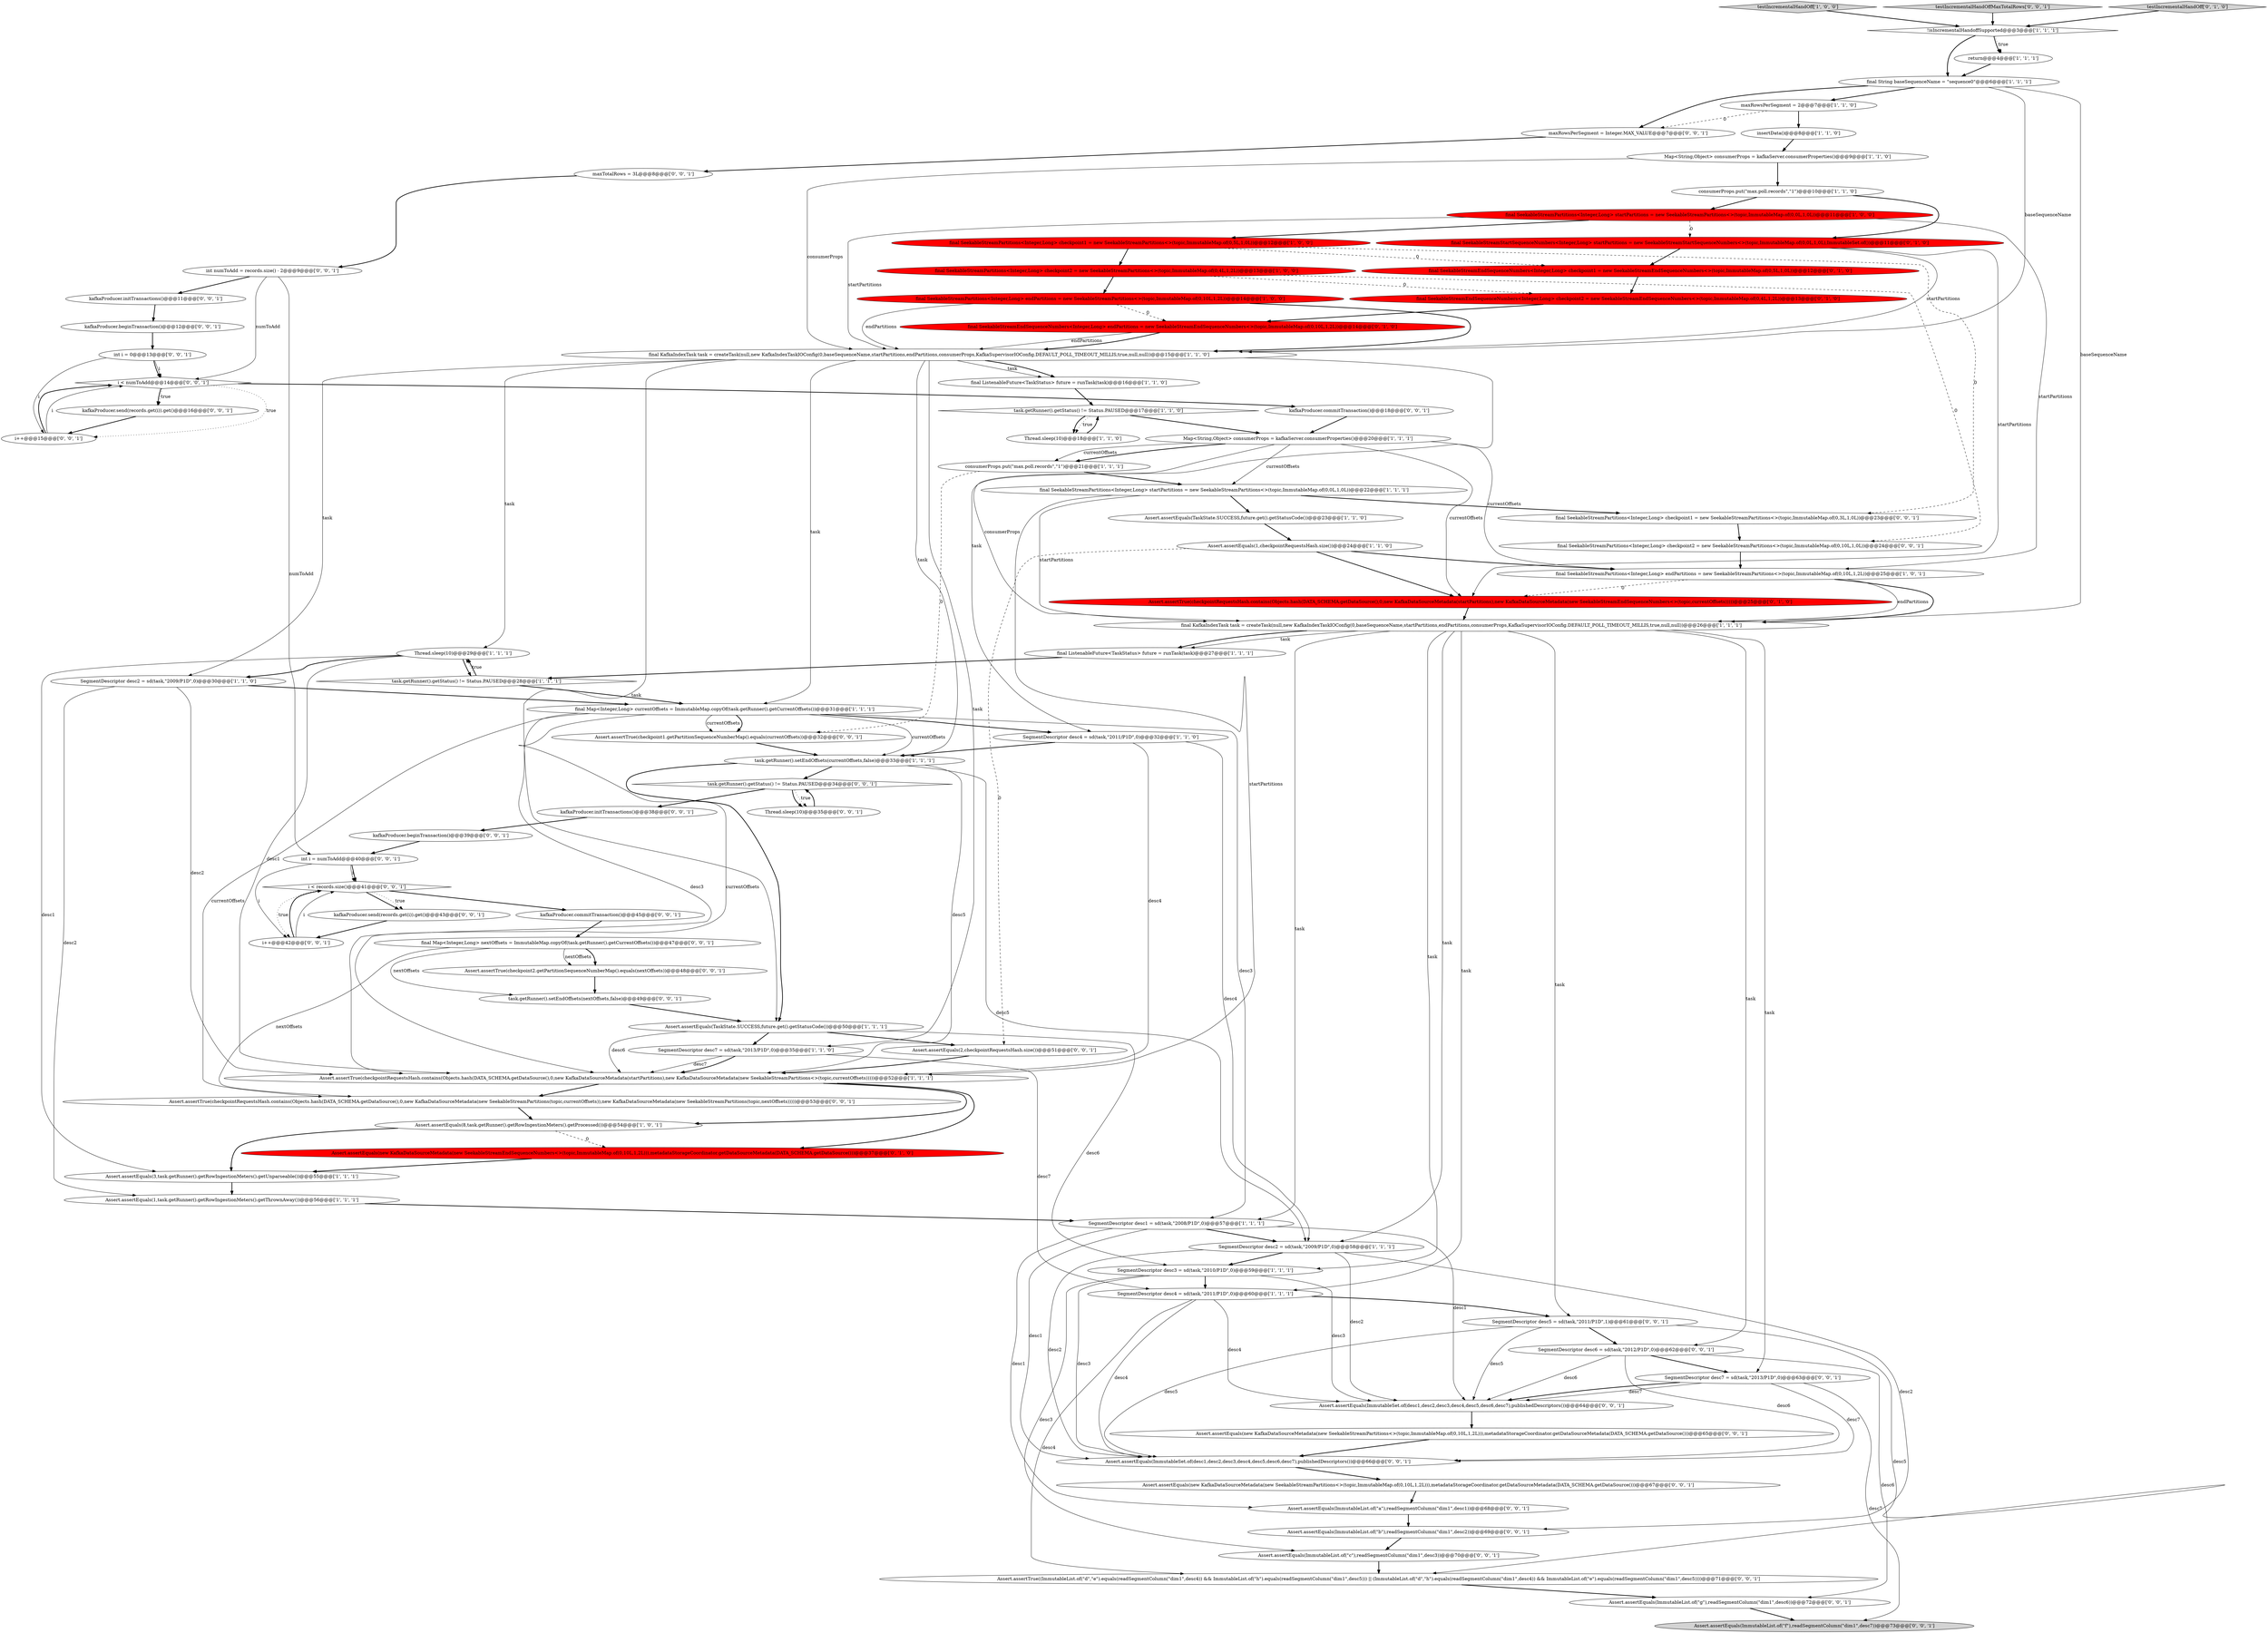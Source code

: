 digraph {
28 [style = filled, label = "final KafkaIndexTask task = createTask(null,new KafkaIndexTaskIOConfig(0,baseSequenceName,startPartitions,endPartitions,consumerProps,KafkaSupervisorIOConfig.DEFAULT_POLL_TIMEOUT_MILLIS,true,null,null))@@@15@@@['1', '1', '0']", fillcolor = white, shape = ellipse image = "AAA0AAABBB1BBB"];
34 [style = filled, label = "Thread.sleep(10)@@@29@@@['1', '1', '1']", fillcolor = white, shape = ellipse image = "AAA0AAABBB1BBB"];
61 [style = filled, label = "Assert.assertEquals(ImmutableList.of(\"a\"),readSegmentColumn(\"dim1\",desc1))@@@68@@@['0', '0', '1']", fillcolor = white, shape = ellipse image = "AAA0AAABBB3BBB"];
6 [style = filled, label = "!isIncrementalHandoffSupported@@@3@@@['1', '1', '1']", fillcolor = white, shape = diamond image = "AAA0AAABBB1BBB"];
68 [style = filled, label = "final SeekableStreamPartitions<Integer,Long> checkpoint2 = new SeekableStreamPartitions<>(topic,ImmutableMap.of(0,10L,1,0L))@@@24@@@['0', '0', '1']", fillcolor = white, shape = ellipse image = "AAA0AAABBB3BBB"];
39 [style = filled, label = "SegmentDescriptor desc7 = sd(task,\"2013/P1D\",0)@@@35@@@['1', '1', '0']", fillcolor = white, shape = ellipse image = "AAA0AAABBB1BBB"];
51 [style = filled, label = "Assert.assertTrue(checkpoint2.getPartitionSequenceNumberMap().equals(nextOffsets))@@@48@@@['0', '0', '1']", fillcolor = white, shape = ellipse image = "AAA0AAABBB3BBB"];
49 [style = filled, label = "Assert.assertEquals(ImmutableList.of(\"f\"),readSegmentColumn(\"dim1\",desc7))@@@73@@@['0', '0', '1']", fillcolor = lightgray, shape = ellipse image = "AAA0AAABBB3BBB"];
7 [style = filled, label = "SegmentDescriptor desc4 = sd(task,\"2011/P1D\",0)@@@32@@@['1', '1', '0']", fillcolor = white, shape = ellipse image = "AAA0AAABBB1BBB"];
60 [style = filled, label = "int i = numToAdd@@@40@@@['0', '0', '1']", fillcolor = white, shape = ellipse image = "AAA0AAABBB3BBB"];
53 [style = filled, label = "SegmentDescriptor desc5 = sd(task,\"2011/P1D\",1)@@@61@@@['0', '0', '1']", fillcolor = white, shape = ellipse image = "AAA0AAABBB3BBB"];
12 [style = filled, label = "final SeekableStreamPartitions<Integer,Long> checkpoint1 = new SeekableStreamPartitions<>(topic,ImmutableMap.of(0,5L,1,0L))@@@12@@@['1', '0', '0']", fillcolor = red, shape = ellipse image = "AAA1AAABBB1BBB"];
0 [style = filled, label = "testIncrementalHandOff['1', '0', '0']", fillcolor = lightgray, shape = diamond image = "AAA0AAABBB1BBB"];
32 [style = filled, label = "Map<String,Object> consumerProps = kafkaServer.consumerProperties()@@@20@@@['1', '1', '1']", fillcolor = white, shape = ellipse image = "AAA0AAABBB1BBB"];
1 [style = filled, label = "Assert.assertEquals(TaskState.SUCCESS,future.get().getStatusCode())@@@23@@@['1', '1', '0']", fillcolor = white, shape = ellipse image = "AAA0AAABBB1BBB"];
73 [style = filled, label = "kafkaProducer.beginTransaction()@@@39@@@['0', '0', '1']", fillcolor = white, shape = ellipse image = "AAA0AAABBB3BBB"];
75 [style = filled, label = "kafkaProducer.beginTransaction()@@@12@@@['0', '0', '1']", fillcolor = white, shape = ellipse image = "AAA0AAABBB3BBB"];
67 [style = filled, label = "Assert.assertTrue(checkpoint1.getPartitionSequenceNumberMap().equals(currentOffsets))@@@32@@@['0', '0', '1']", fillcolor = white, shape = ellipse image = "AAA0AAABBB3BBB"];
46 [style = filled, label = "final SeekableStreamEndSequenceNumbers<Integer,Long> checkpoint1 = new SeekableStreamEndSequenceNumbers<>(topic,ImmutableMap.of(0,5L,1,0L))@@@12@@@['0', '1', '0']", fillcolor = red, shape = ellipse image = "AAA1AAABBB2BBB"];
29 [style = filled, label = "insertData()@@@8@@@['1', '1', '0']", fillcolor = white, shape = ellipse image = "AAA0AAABBB1BBB"];
50 [style = filled, label = "kafkaProducer.send(records.get(i)).get()@@@43@@@['0', '0', '1']", fillcolor = white, shape = ellipse image = "AAA0AAABBB3BBB"];
45 [style = filled, label = "final SeekableStreamEndSequenceNumbers<Integer,Long> endPartitions = new SeekableStreamEndSequenceNumbers<>(topic,ImmutableMap.of(0,10L,1,2L))@@@14@@@['0', '1', '0']", fillcolor = red, shape = ellipse image = "AAA1AAABBB2BBB"];
47 [style = filled, label = "kafkaProducer.send(records.get(i)).get()@@@16@@@['0', '0', '1']", fillcolor = white, shape = ellipse image = "AAA0AAABBB3BBB"];
69 [style = filled, label = "Assert.assertTrue((ImmutableList.of(\"d\",\"e\").equals(readSegmentColumn(\"dim1\",desc4)) && ImmutableList.of(\"h\").equals(readSegmentColumn(\"dim1\",desc5))) || (ImmutableList.of(\"d\",\"h\").equals(readSegmentColumn(\"dim1\",desc4)) && ImmutableList.of(\"e\").equals(readSegmentColumn(\"dim1\",desc5))))@@@71@@@['0', '0', '1']", fillcolor = white, shape = ellipse image = "AAA0AAABBB3BBB"];
87 [style = filled, label = "maxTotalRows = 3L@@@8@@@['0', '0', '1']", fillcolor = white, shape = ellipse image = "AAA0AAABBB3BBB"];
52 [style = filled, label = "Assert.assertEquals(ImmutableSet.of(desc1,desc2,desc3,desc4,desc5,desc6,desc7),publishedDescriptors())@@@64@@@['0', '0', '1']", fillcolor = white, shape = ellipse image = "AAA0AAABBB3BBB"];
64 [style = filled, label = "Assert.assertEquals(ImmutableList.of(\"c\"),readSegmentColumn(\"dim1\",desc3))@@@70@@@['0', '0', '1']", fillcolor = white, shape = ellipse image = "AAA0AAABBB3BBB"];
37 [style = filled, label = "Assert.assertEquals(3,task.getRunner().getRowIngestionMeters().getUnparseable())@@@55@@@['1', '1', '1']", fillcolor = white, shape = ellipse image = "AAA0AAABBB1BBB"];
86 [style = filled, label = "task.getRunner().setEndOffsets(nextOffsets,false)@@@49@@@['0', '0', '1']", fillcolor = white, shape = ellipse image = "AAA0AAABBB3BBB"];
9 [style = filled, label = "maxRowsPerSegment = 2@@@7@@@['1', '1', '0']", fillcolor = white, shape = ellipse image = "AAA0AAABBB1BBB"];
26 [style = filled, label = "consumerProps.put(\"max.poll.records\",\"1\")@@@10@@@['1', '1', '0']", fillcolor = white, shape = ellipse image = "AAA0AAABBB1BBB"];
57 [style = filled, label = "Assert.assertEquals(new KafkaDataSourceMetadata(new SeekableStreamPartitions<>(topic,ImmutableMap.of(0,10L,1,2L))),metadataStorageCoordinator.getDataSourceMetadata(DATA_SCHEMA.getDataSource()))@@@65@@@['0', '0', '1']", fillcolor = white, shape = ellipse image = "AAA0AAABBB3BBB"];
3 [style = filled, label = "task.getRunner().setEndOffsets(currentOffsets,false)@@@33@@@['1', '1', '1']", fillcolor = white, shape = ellipse image = "AAA0AAABBB1BBB"];
40 [style = filled, label = "Assert.assertEquals(new KafkaDataSourceMetadata(new SeekableStreamEndSequenceNumbers<>(topic,ImmutableMap.of(0,10L,1,2L))),metadataStorageCoordinator.getDataSourceMetadata(DATA_SCHEMA.getDataSource()))@@@37@@@['0', '1', '0']", fillcolor = red, shape = ellipse image = "AAA1AAABBB2BBB"];
33 [style = filled, label = "final ListenableFuture<TaskStatus> future = runTask(task)@@@27@@@['1', '1', '1']", fillcolor = white, shape = ellipse image = "AAA0AAABBB1BBB"];
74 [style = filled, label = "testIncrementalHandOffMaxTotalRows['0', '0', '1']", fillcolor = lightgray, shape = diamond image = "AAA0AAABBB3BBB"];
81 [style = filled, label = "SegmentDescriptor desc6 = sd(task,\"2012/P1D\",0)@@@62@@@['0', '0', '1']", fillcolor = white, shape = ellipse image = "AAA0AAABBB3BBB"];
24 [style = filled, label = "Thread.sleep(10)@@@18@@@['1', '1', '0']", fillcolor = white, shape = ellipse image = "AAA0AAABBB1BBB"];
70 [style = filled, label = "Assert.assertTrue(checkpointRequestsHash.contains(Objects.hash(DATA_SCHEMA.getDataSource(),0,new KafkaDataSourceMetadata(new SeekableStreamPartitions(topic,currentOffsets)),new KafkaDataSourceMetadata(new SeekableStreamPartitions(topic,nextOffsets)))))@@@53@@@['0', '0', '1']", fillcolor = white, shape = ellipse image = "AAA0AAABBB3BBB"];
65 [style = filled, label = "final SeekableStreamPartitions<Integer,Long> checkpoint1 = new SeekableStreamPartitions<>(topic,ImmutableMap.of(0,3L,1,0L))@@@23@@@['0', '0', '1']", fillcolor = white, shape = ellipse image = "AAA0AAABBB3BBB"];
4 [style = filled, label = "final SeekableStreamPartitions<Integer,Long> startPartitions = new SeekableStreamPartitions<>(topic,ImmutableMap.of(0,0L,1,0L))@@@22@@@['1', '1', '1']", fillcolor = white, shape = ellipse image = "AAA0AAABBB1BBB"];
72 [style = filled, label = "kafkaProducer.initTransactions()@@@38@@@['0', '0', '1']", fillcolor = white, shape = ellipse image = "AAA0AAABBB3BBB"];
85 [style = filled, label = "final Map<Integer,Long> nextOffsets = ImmutableMap.copyOf(task.getRunner().getCurrentOffsets())@@@47@@@['0', '0', '1']", fillcolor = white, shape = ellipse image = "AAA0AAABBB3BBB"];
38 [style = filled, label = "SegmentDescriptor desc3 = sd(task,\"2010/P1D\",0)@@@59@@@['1', '1', '1']", fillcolor = white, shape = ellipse image = "AAA0AAABBB1BBB"];
22 [style = filled, label = "SegmentDescriptor desc2 = sd(task,\"2009/P1D\",0)@@@58@@@['1', '1', '1']", fillcolor = white, shape = ellipse image = "AAA0AAABBB1BBB"];
43 [style = filled, label = "testIncrementalHandOff['0', '1', '0']", fillcolor = lightgray, shape = diamond image = "AAA0AAABBB2BBB"];
80 [style = filled, label = "kafkaProducer.initTransactions()@@@11@@@['0', '0', '1']", fillcolor = white, shape = ellipse image = "AAA0AAABBB3BBB"];
18 [style = filled, label = "SegmentDescriptor desc1 = sd(task,\"2008/P1D\",0)@@@57@@@['1', '1', '1']", fillcolor = white, shape = ellipse image = "AAA0AAABBB1BBB"];
35 [style = filled, label = "return@@@4@@@['1', '1', '1']", fillcolor = white, shape = ellipse image = "AAA0AAABBB1BBB"];
27 [style = filled, label = "final SeekableStreamPartitions<Integer,Long> endPartitions = new SeekableStreamPartitions<>(topic,ImmutableMap.of(0,10L,1,2L))@@@14@@@['1', '0', '0']", fillcolor = red, shape = ellipse image = "AAA1AAABBB1BBB"];
63 [style = filled, label = "kafkaProducer.commitTransaction()@@@18@@@['0', '0', '1']", fillcolor = white, shape = ellipse image = "AAA0AAABBB3BBB"];
2 [style = filled, label = "Assert.assertTrue(checkpointRequestsHash.contains(Objects.hash(DATA_SCHEMA.getDataSource(),0,new KafkaDataSourceMetadata(startPartitions),new KafkaDataSourceMetadata(new SeekableStreamPartitions<>(topic,currentOffsets)))))@@@52@@@['1', '1', '1']", fillcolor = white, shape = ellipse image = "AAA0AAABBB1BBB"];
13 [style = filled, label = "final ListenableFuture<TaskStatus> future = runTask(task)@@@16@@@['1', '1', '0']", fillcolor = white, shape = ellipse image = "AAA0AAABBB1BBB"];
36 [style = filled, label = "task.getRunner().getStatus() != Status.PAUSED@@@28@@@['1', '1', '1']", fillcolor = white, shape = diamond image = "AAA0AAABBB1BBB"];
16 [style = filled, label = "final KafkaIndexTask task = createTask(null,new KafkaIndexTaskIOConfig(0,baseSequenceName,startPartitions,endPartitions,consumerProps,KafkaSupervisorIOConfig.DEFAULT_POLL_TIMEOUT_MILLIS,true,null,null))@@@26@@@['1', '1', '1']", fillcolor = white, shape = ellipse image = "AAA0AAABBB1BBB"];
11 [style = filled, label = "consumerProps.put(\"max.poll.records\",\"1\")@@@21@@@['1', '1', '1']", fillcolor = white, shape = ellipse image = "AAA0AAABBB1BBB"];
78 [style = filled, label = "Assert.assertEquals(ImmutableSet.of(desc1,desc2,desc3,desc4,desc5,desc6,desc7),publishedDescriptors())@@@66@@@['0', '0', '1']", fillcolor = white, shape = ellipse image = "AAA0AAABBB3BBB"];
56 [style = filled, label = "i < numToAdd@@@14@@@['0', '0', '1']", fillcolor = white, shape = diamond image = "AAA0AAABBB3BBB"];
58 [style = filled, label = "kafkaProducer.commitTransaction()@@@45@@@['0', '0', '1']", fillcolor = white, shape = ellipse image = "AAA0AAABBB3BBB"];
23 [style = filled, label = "Assert.assertEquals(1,checkpointRequestsHash.size())@@@24@@@['1', '1', '0']", fillcolor = white, shape = ellipse image = "AAA0AAABBB1BBB"];
84 [style = filled, label = "i < records.size()@@@41@@@['0', '0', '1']", fillcolor = white, shape = diamond image = "AAA0AAABBB3BBB"];
14 [style = filled, label = "SegmentDescriptor desc2 = sd(task,\"2009/P1D\",0)@@@30@@@['1', '1', '0']", fillcolor = white, shape = ellipse image = "AAA0AAABBB1BBB"];
31 [style = filled, label = "final SeekableStreamPartitions<Integer,Long> endPartitions = new SeekableStreamPartitions<>(topic,ImmutableMap.of(0,10L,1,2L))@@@25@@@['1', '0', '1']", fillcolor = white, shape = ellipse image = "AAA0AAABBB1BBB"];
54 [style = filled, label = "Thread.sleep(10)@@@35@@@['0', '0', '1']", fillcolor = white, shape = ellipse image = "AAA0AAABBB3BBB"];
20 [style = filled, label = "final SeekableStreamPartitions<Integer,Long> startPartitions = new SeekableStreamPartitions<>(topic,ImmutableMap.of(0,0L,1,0L))@@@11@@@['1', '0', '0']", fillcolor = red, shape = ellipse image = "AAA1AAABBB1BBB"];
76 [style = filled, label = "int numToAdd = records.size() - 2@@@9@@@['0', '0', '1']", fillcolor = white, shape = ellipse image = "AAA0AAABBB3BBB"];
30 [style = filled, label = "task.getRunner().getStatus() != Status.PAUSED@@@17@@@['1', '1', '0']", fillcolor = white, shape = diamond image = "AAA0AAABBB1BBB"];
21 [style = filled, label = "final Map<Integer,Long> currentOffsets = ImmutableMap.copyOf(task.getRunner().getCurrentOffsets())@@@31@@@['1', '1', '1']", fillcolor = white, shape = ellipse image = "AAA0AAABBB1BBB"];
77 [style = filled, label = "SegmentDescriptor desc7 = sd(task,\"2013/P1D\",0)@@@63@@@['0', '0', '1']", fillcolor = white, shape = ellipse image = "AAA0AAABBB3BBB"];
71 [style = filled, label = "Assert.assertEquals(new KafkaDataSourceMetadata(new SeekableStreamPartitions<>(topic,ImmutableMap.of(0,10L,1,2L))),metadataStorageCoordinator.getDataSourceMetadata(DATA_SCHEMA.getDataSource()))@@@67@@@['0', '0', '1']", fillcolor = white, shape = ellipse image = "AAA0AAABBB3BBB"];
15 [style = filled, label = "final SeekableStreamPartitions<Integer,Long> checkpoint2 = new SeekableStreamPartitions<>(topic,ImmutableMap.of(0,4L,1,2L))@@@13@@@['1', '0', '0']", fillcolor = red, shape = ellipse image = "AAA1AAABBB1BBB"];
8 [style = filled, label = "Assert.assertEquals(TaskState.SUCCESS,future.get().getStatusCode())@@@50@@@['1', '1', '1']", fillcolor = white, shape = ellipse image = "AAA0AAABBB1BBB"];
10 [style = filled, label = "SegmentDescriptor desc4 = sd(task,\"2011/P1D\",0)@@@60@@@['1', '1', '1']", fillcolor = white, shape = ellipse image = "AAA0AAABBB1BBB"];
19 [style = filled, label = "final String baseSequenceName = \"sequence0\"@@@6@@@['1', '1', '1']", fillcolor = white, shape = ellipse image = "AAA0AAABBB1BBB"];
59 [style = filled, label = "task.getRunner().getStatus() != Status.PAUSED@@@34@@@['0', '0', '1']", fillcolor = white, shape = diamond image = "AAA0AAABBB3BBB"];
25 [style = filled, label = "Assert.assertEquals(1,task.getRunner().getRowIngestionMeters().getThrownAway())@@@56@@@['1', '1', '1']", fillcolor = white, shape = ellipse image = "AAA0AAABBB1BBB"];
66 [style = filled, label = "int i = 0@@@13@@@['0', '0', '1']", fillcolor = white, shape = ellipse image = "AAA0AAABBB3BBB"];
82 [style = filled, label = "Assert.assertEquals(ImmutableList.of(\"g\"),readSegmentColumn(\"dim1\",desc6))@@@72@@@['0', '0', '1']", fillcolor = white, shape = ellipse image = "AAA0AAABBB3BBB"];
55 [style = filled, label = "Assert.assertEquals(ImmutableList.of(\"b\"),readSegmentColumn(\"dim1\",desc2))@@@69@@@['0', '0', '1']", fillcolor = white, shape = ellipse image = "AAA0AAABBB3BBB"];
42 [style = filled, label = "Assert.assertTrue(checkpointRequestsHash.contains(Objects.hash(DATA_SCHEMA.getDataSource(),0,new KafkaDataSourceMetadata(startPartitions),new KafkaDataSourceMetadata(new SeekableStreamEndSequenceNumbers<>(topic,currentOffsets)))))@@@25@@@['0', '1', '0']", fillcolor = red, shape = ellipse image = "AAA1AAABBB2BBB"];
44 [style = filled, label = "final SeekableStreamEndSequenceNumbers<Integer,Long> checkpoint2 = new SeekableStreamEndSequenceNumbers<>(topic,ImmutableMap.of(0,4L,1,2L))@@@13@@@['0', '1', '0']", fillcolor = red, shape = ellipse image = "AAA1AAABBB2BBB"];
5 [style = filled, label = "Assert.assertEquals(8,task.getRunner().getRowIngestionMeters().getProcessed())@@@54@@@['1', '0', '1']", fillcolor = white, shape = ellipse image = "AAA0AAABBB1BBB"];
62 [style = filled, label = "i++@@@15@@@['0', '0', '1']", fillcolor = white, shape = ellipse image = "AAA0AAABBB3BBB"];
41 [style = filled, label = "final SeekableStreamStartSequenceNumbers<Integer,Long> startPartitions = new SeekableStreamStartSequenceNumbers<>(topic,ImmutableMap.of(0,0L,1,0L),ImmutableSet.of())@@@11@@@['0', '1', '0']", fillcolor = red, shape = ellipse image = "AAA1AAABBB2BBB"];
48 [style = filled, label = "Assert.assertEquals(2,checkpointRequestsHash.size())@@@51@@@['0', '0', '1']", fillcolor = white, shape = ellipse image = "AAA0AAABBB3BBB"];
83 [style = filled, label = "i++@@@42@@@['0', '0', '1']", fillcolor = white, shape = ellipse image = "AAA0AAABBB3BBB"];
79 [style = filled, label = "maxRowsPerSegment = Integer.MAX_VALUE@@@7@@@['0', '0', '1']", fillcolor = white, shape = ellipse image = "AAA0AAABBB3BBB"];
17 [style = filled, label = "Map<String,Object> consumerProps = kafkaServer.consumerProperties()@@@9@@@['1', '1', '0']", fillcolor = white, shape = ellipse image = "AAA0AAABBB1BBB"];
83->84 [style = bold, label=""];
58->85 [style = bold, label=""];
6->35 [style = bold, label=""];
68->31 [style = bold, label=""];
27->28 [style = solid, label="endPartitions"];
23->48 [style = dashed, label="0"];
20->28 [style = solid, label="startPartitions"];
27->28 [style = bold, label=""];
12->65 [style = dashed, label="0"];
41->42 [style = solid, label="startPartitions"];
10->53 [style = bold, label=""];
18->78 [style = solid, label="desc1"];
84->50 [style = bold, label=""];
5->40 [style = dashed, label="0"];
10->52 [style = solid, label="desc4"];
51->86 [style = bold, label=""];
1->23 [style = bold, label=""];
53->81 [style = bold, label=""];
56->47 [style = bold, label=""];
24->30 [style = bold, label=""];
69->82 [style = bold, label=""];
10->69 [style = solid, label="desc4"];
39->2 [style = solid, label="desc7"];
16->33 [style = solid, label="task"];
18->22 [style = bold, label=""];
10->78 [style = solid, label="desc4"];
50->83 [style = bold, label=""];
53->78 [style = solid, label="desc5"];
19->9 [style = bold, label=""];
57->78 [style = bold, label=""];
66->62 [style = solid, label="i"];
65->68 [style = bold, label=""];
72->73 [style = bold, label=""];
28->3 [style = solid, label="task"];
16->22 [style = solid, label="task"];
77->52 [style = solid, label="desc7"];
9->79 [style = dashed, label="0"];
78->71 [style = bold, label=""];
41->28 [style = solid, label="startPartitions"];
12->46 [style = dashed, label="0"];
20->31 [style = solid, label="startPartitions"];
32->4 [style = solid, label="currentOffsets"];
21->67 [style = bold, label=""];
55->64 [style = bold, label=""];
8->39 [style = bold, label=""];
28->14 [style = solid, label="task"];
9->29 [style = bold, label=""];
32->11 [style = bold, label=""];
67->3 [style = bold, label=""];
27->45 [style = dashed, label="0"];
59->54 [style = bold, label=""];
73->60 [style = bold, label=""];
5->37 [style = bold, label=""];
40->37 [style = bold, label=""];
62->56 [style = bold, label=""];
4->2 [style = solid, label="startPartitions"];
48->2 [style = bold, label=""];
56->62 [style = dotted, label="true"];
32->11 [style = solid, label="currentOffsets"];
38->64 [style = solid, label="desc3"];
76->80 [style = bold, label=""];
21->3 [style = solid, label="currentOffsets"];
81->77 [style = bold, label=""];
45->28 [style = solid, label="endPartitions"];
22->52 [style = solid, label="desc2"];
87->76 [style = bold, label=""];
4->65 [style = bold, label=""];
56->47 [style = dotted, label="true"];
77->78 [style = solid, label="desc7"];
21->70 [style = solid, label="currentOffsets"];
32->42 [style = solid, label="currentOffsets"];
71->61 [style = bold, label=""];
22->38 [style = bold, label=""];
61->55 [style = bold, label=""];
75->66 [style = bold, label=""];
70->5 [style = bold, label=""];
16->33 [style = bold, label=""];
28->8 [style = solid, label="task"];
20->41 [style = dashed, label="0"];
33->36 [style = bold, label=""];
34->36 [style = bold, label=""];
84->58 [style = bold, label=""];
21->2 [style = solid, label="desc3"];
3->22 [style = solid, label="desc5"];
54->59 [style = bold, label=""];
21->7 [style = bold, label=""];
41->46 [style = bold, label=""];
34->14 [style = bold, label=""];
34->2 [style = solid, label="desc1"];
16->53 [style = solid, label="task"];
18->52 [style = solid, label="desc1"];
44->45 [style = bold, label=""];
14->21 [style = bold, label=""];
26->20 [style = bold, label=""];
81->82 [style = solid, label="desc6"];
3->2 [style = solid, label="desc5"];
46->44 [style = bold, label=""];
23->31 [style = bold, label=""];
30->24 [style = bold, label=""];
60->83 [style = solid, label="i"];
84->83 [style = dotted, label="true"];
8->2 [style = solid, label="desc6"];
29->17 [style = bold, label=""];
32->16 [style = solid, label="consumerProps"];
37->25 [style = bold, label=""];
11->4 [style = bold, label=""];
25->18 [style = bold, label=""];
59->72 [style = bold, label=""];
42->16 [style = bold, label=""];
16->10 [style = solid, label="task"];
30->32 [style = bold, label=""];
60->84 [style = bold, label=""];
4->16 [style = solid, label="startPartitions"];
60->84 [style = solid, label="i"];
31->42 [style = dashed, label="0"];
38->52 [style = solid, label="desc3"];
79->87 [style = bold, label=""];
74->6 [style = bold, label=""];
76->56 [style = solid, label="numToAdd"];
47->62 [style = bold, label=""];
23->42 [style = bold, label=""];
19->16 [style = solid, label="baseSequenceName"];
26->41 [style = bold, label=""];
28->7 [style = solid, label="task"];
28->13 [style = solid, label="task"];
81->52 [style = solid, label="desc6"];
85->51 [style = bold, label=""];
63->32 [style = bold, label=""];
7->22 [style = solid, label="desc4"];
34->37 [style = solid, label="desc1"];
3->8 [style = bold, label=""];
39->2 [style = bold, label=""];
21->2 [style = solid, label="currentOffsets"];
53->69 [style = solid, label="desc5"];
83->84 [style = solid, label="i"];
4->1 [style = bold, label=""];
56->63 [style = bold, label=""];
14->2 [style = solid, label="desc2"];
18->61 [style = solid, label="desc1"];
31->16 [style = solid, label="endPartitions"];
38->78 [style = solid, label="desc3"];
36->34 [style = bold, label=""];
53->52 [style = solid, label="desc5"];
7->2 [style = solid, label="desc4"];
28->39 [style = solid, label="task"];
84->50 [style = dotted, label="true"];
2->5 [style = bold, label=""];
19->28 [style = solid, label="baseSequenceName"];
39->10 [style = solid, label="desc7"];
80->75 [style = bold, label=""];
32->31 [style = solid, label="currentOffsets"];
82->49 [style = bold, label=""];
17->26 [style = bold, label=""];
30->24 [style = dotted, label="true"];
31->16 [style = bold, label=""];
38->10 [style = bold, label=""];
0->6 [style = bold, label=""];
64->69 [style = bold, label=""];
21->18 [style = solid, label="desc3"];
16->18 [style = solid, label="task"];
22->78 [style = solid, label="desc2"];
2->70 [style = bold, label=""];
12->15 [style = bold, label=""];
35->19 [style = bold, label=""];
28->13 [style = bold, label=""];
15->44 [style = dashed, label="0"];
17->28 [style = solid, label="consumerProps"];
6->19 [style = bold, label=""];
13->30 [style = bold, label=""];
45->28 [style = bold, label=""];
2->40 [style = bold, label=""];
86->8 [style = bold, label=""];
28->34 [style = solid, label="task"];
66->56 [style = solid, label="i"];
7->3 [style = bold, label=""];
43->6 [style = bold, label=""];
59->54 [style = dotted, label="true"];
76->60 [style = solid, label="numToAdd"];
19->79 [style = bold, label=""];
36->21 [style = bold, label=""];
8->48 [style = bold, label=""];
85->86 [style = solid, label="nextOffsets"];
85->70 [style = solid, label="nextOffsets"];
11->67 [style = dashed, label="0"];
14->25 [style = solid, label="desc2"];
15->68 [style = dashed, label="0"];
3->59 [style = bold, label=""];
8->38 [style = solid, label="desc6"];
77->52 [style = bold, label=""];
20->12 [style = bold, label=""];
22->55 [style = solid, label="desc2"];
6->35 [style = dotted, label="true"];
62->56 [style = solid, label="i"];
28->21 [style = solid, label="task"];
16->38 [style = solid, label="task"];
85->51 [style = solid, label="nextOffsets"];
77->49 [style = solid, label="desc7"];
52->57 [style = bold, label=""];
15->27 [style = bold, label=""];
36->34 [style = dotted, label="true"];
16->81 [style = solid, label="task"];
66->56 [style = bold, label=""];
16->77 [style = solid, label="task"];
81->78 [style = solid, label="desc6"];
21->67 [style = solid, label="currentOffsets"];
}

